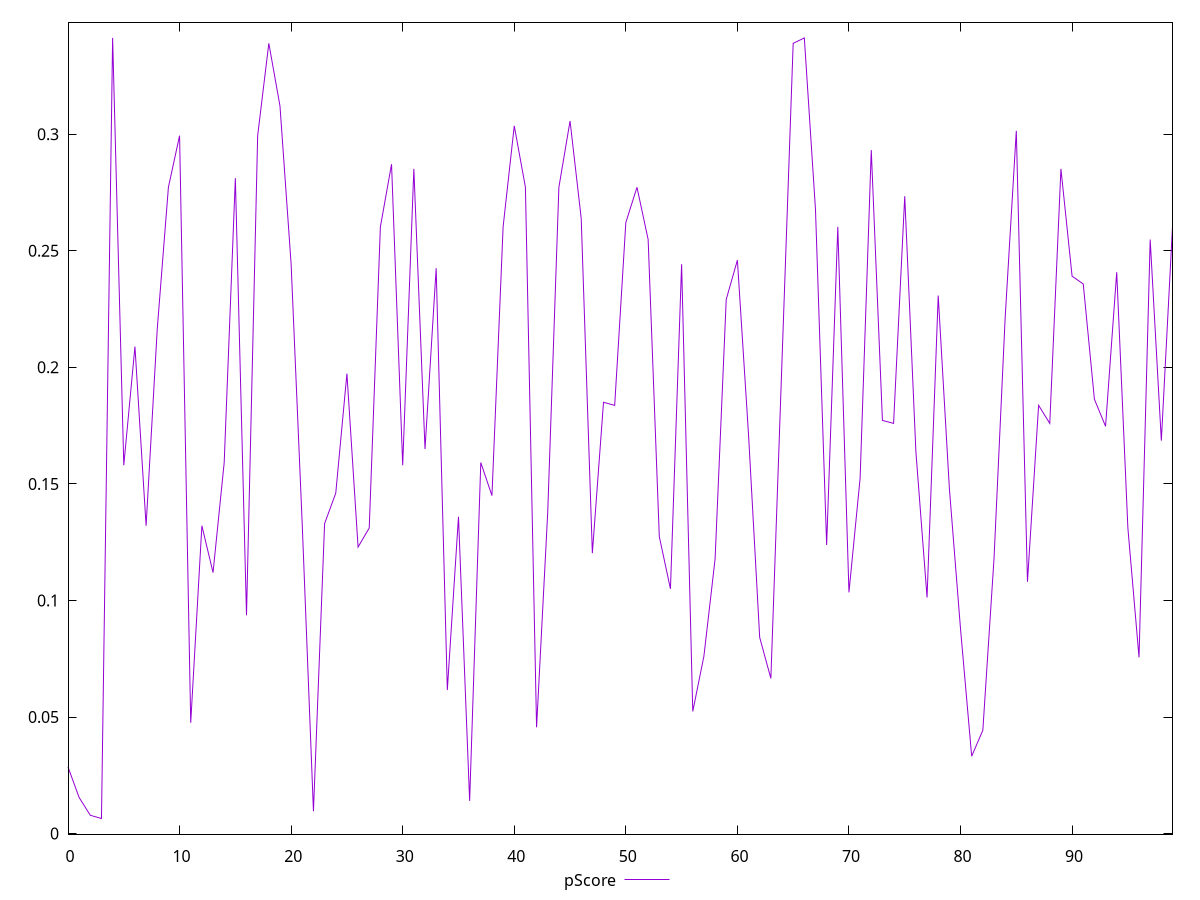 reset

$pScore <<EOF
0 0.02855203073925161
1 0.015453882307792044
2 0.007831204027838157
3 0.006454924400957629
4 0.3413116586107576
5 0.15800941669245927
6 0.2089016468683006
7 0.13204463194839522
8 0.21647833224414625
9 0.27724676486960553
10 0.29937486094236787
11 0.04751356034276427
12 0.13204463194839444
13 0.11195577797618411
14 0.1591476086238952
15 0.2811564989162073
16 0.09361426987673704
17 0.29937486094236787
18 0.33898361152324763
19 0.3121001998375601
20 0.24424168649718153
21 0.13204463194839522
22 0.009585235686327187
23 0.1329961937744994
24 0.1460103089203595
25 0.19730631856865544
26 0.12289768665956857
27 0.13109991006608257
28 0.2602609878135657
29 0.2871150014950539
30 0.1580094166924581
31 0.28511624788332807
32 0.16496134899515036
33 0.2425197073059409
34 0.06158105978850331
35 0.13589238301808992
36 0.014011483665038238
37 0.1591476086238952
38 0.1449655318718388
39 0.2602609878135676
40 0.303564443271711
41 0.2772467648696075
42 0.0455695195599321
43 0.13785823044069084
44 0.2772467648696075
45 0.3056787433962811
46 0.26395071099972167
47 0.12028022848380732
48 0.18500573780613722
49 0.1836859647694269
50 0.2620998558569493
51 0.2772467648696075
52 0.25481577010011386
53 0.12738850416923164
54 0.10496437290331345
55 0.24424168649718153
56 0.052394561942559204
57 0.07614252659399406
58 0.11771910535012198
59 0.2291490664058765
60 0.24597510727283856
61 0.1709845358359482
62 0.08411467697555475
63 0.06655242552146995
64 0.20302420932420484
65 0.33898361152324563
66 0.3413116586107554
67 0.2676885950757872
68 0.12378289404457371
69 0.2602609878135676
70 0.10347203582972009
71 0.15243839290026162
72 0.2931873605519868
73 0.1772238216819071
74 0.1759583536381154
75 0.27338664435277554
76 0.1637820561169171
77 0.10127397293277118
78 0.2307815268527843
79 0.14812243870312058
80 0.08778979045568092
81 0.033173380689318854
82 0.044319892177373865
83 0.11771910535012109
84 0.22114967733357038
85 0.30146316384229
86 0.10801514232500159
87 0.183685964769428
88 0.1759583536381154
89 0.28511624788332984
90 0.2391098510043303
91 0.2357450915921927
92 0.18633475424806822
93 0.17470174518718862
94 0.2408091140684231
95 0.13109991006608174
96 0.07560378739367529
97 0.2548157701001122
98 0.1685497042332379
99 0.2602609878135676
EOF

set key outside below
set xrange [0:99]
set yrange [-0.0002422102832383699:0.3480087932949536]
set trange [-0.0002422102832383699:0.3480087932949536]
set terminal svg size 640, 500 enhanced background rgb 'white'
set output "report_00019_2021-02-10T18-14-37.922Z//max-potential-fid/samples/pages/pScore/values.svg"

plot $pScore title "pScore" with line

reset
